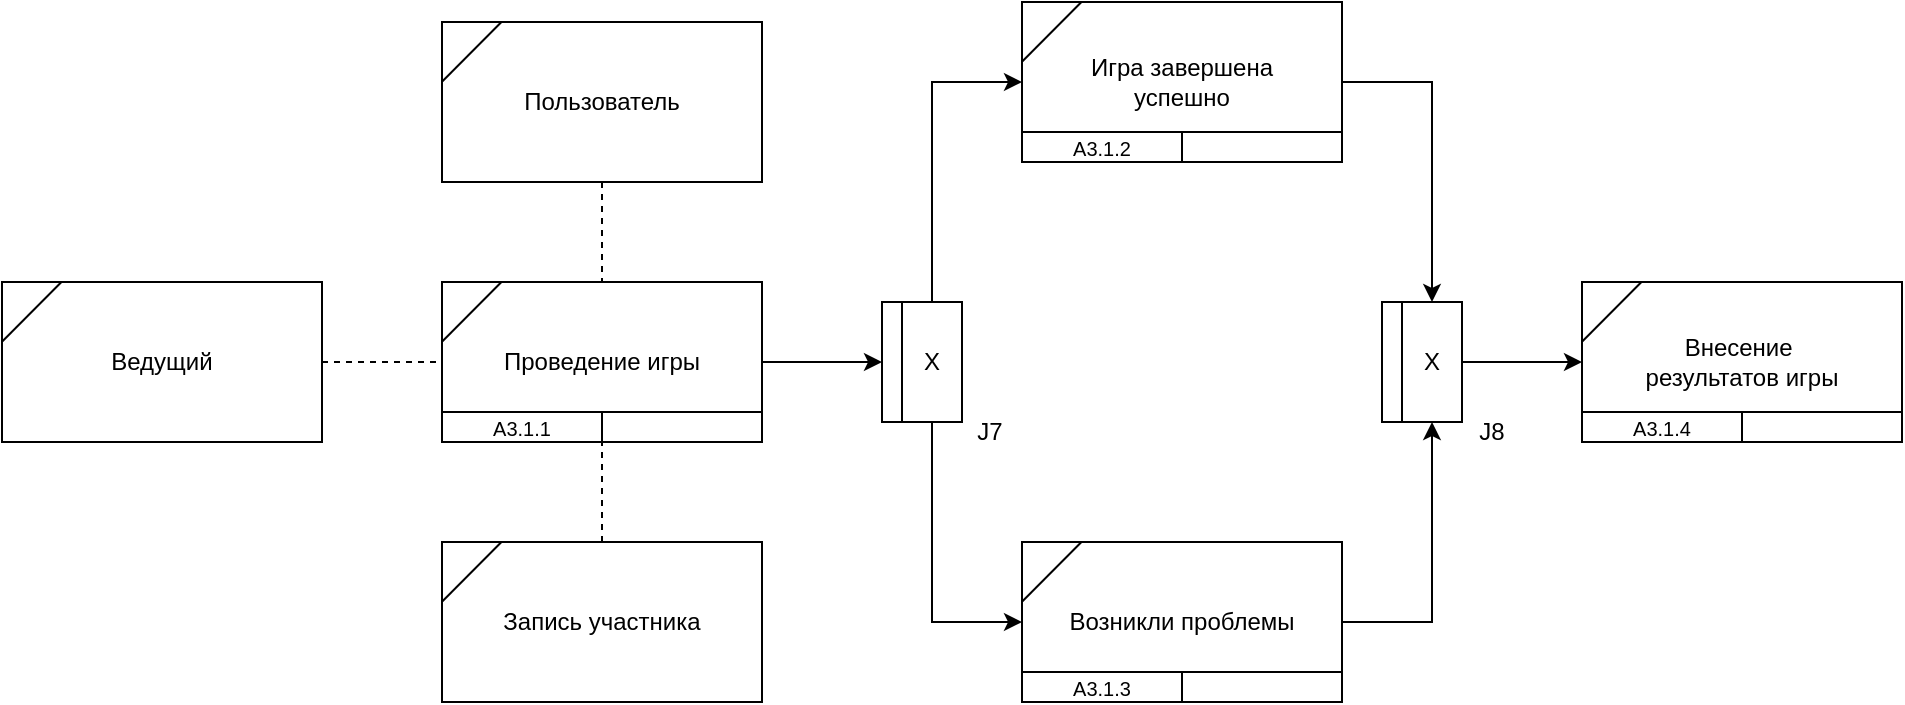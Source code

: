 <mxfile version="24.7.16">
  <diagram name="Страница — 1" id="3CPMpLebl-1jjfJIK-z_">
    <mxGraphModel dx="2251" dy="945" grid="1" gridSize="10" guides="1" tooltips="1" connect="1" arrows="1" fold="1" page="1" pageScale="1" pageWidth="827" pageHeight="1169" math="0" shadow="0">
      <root>
        <mxCell id="0" />
        <mxCell id="1" parent="0" />
        <mxCell id="FRs5H7n3xmvRlvuZ6DSw-3" value="" style="group" vertex="1" connectable="0" parent="1">
          <mxGeometry x="110" y="240" width="160" height="80" as="geometry" />
        </mxCell>
        <mxCell id="FRs5H7n3xmvRlvuZ6DSw-1" value="Проведение игры" style="rounded=0;whiteSpace=wrap;html=1;" vertex="1" parent="FRs5H7n3xmvRlvuZ6DSw-3">
          <mxGeometry width="160" height="80" as="geometry" />
        </mxCell>
        <mxCell id="FRs5H7n3xmvRlvuZ6DSw-2" value="" style="endArrow=none;html=1;rounded=0;entryX=0.185;entryY=0.002;entryDx=0;entryDy=0;exitX=0;exitY=0.373;exitDx=0;exitDy=0;entryPerimeter=0;exitPerimeter=0;" edge="1" parent="FRs5H7n3xmvRlvuZ6DSw-3" source="FRs5H7n3xmvRlvuZ6DSw-1" target="FRs5H7n3xmvRlvuZ6DSw-1">
          <mxGeometry width="50" height="50" relative="1" as="geometry">
            <mxPoint x="-10.0" y="5.684e-14" as="sourcePoint" />
            <mxPoint x="32.6" y="-39.78" as="targetPoint" />
          </mxGeometry>
        </mxCell>
        <mxCell id="FRs5H7n3xmvRlvuZ6DSw-12" value="&lt;font style=&quot;font-size: 10px;&quot;&gt;А3.1.1&lt;/font&gt;" style="rounded=0;whiteSpace=wrap;html=1;" vertex="1" parent="FRs5H7n3xmvRlvuZ6DSw-3">
          <mxGeometry y="65" width="80" height="15" as="geometry" />
        </mxCell>
        <mxCell id="FRs5H7n3xmvRlvuZ6DSw-14" value="" style="rounded=0;whiteSpace=wrap;html=1;" vertex="1" parent="FRs5H7n3xmvRlvuZ6DSw-3">
          <mxGeometry x="80" y="65" width="80" height="15" as="geometry" />
        </mxCell>
        <mxCell id="FRs5H7n3xmvRlvuZ6DSw-6" value="" style="group" vertex="1" connectable="0" parent="1">
          <mxGeometry x="330" y="250" width="40" height="60" as="geometry" />
        </mxCell>
        <mxCell id="FRs5H7n3xmvRlvuZ6DSw-4" value="Х" style="rounded=0;whiteSpace=wrap;html=1;" vertex="1" parent="FRs5H7n3xmvRlvuZ6DSw-6">
          <mxGeometry x="10" width="30" height="60" as="geometry" />
        </mxCell>
        <mxCell id="FRs5H7n3xmvRlvuZ6DSw-5" value="" style="rounded=0;whiteSpace=wrap;html=1;" vertex="1" parent="FRs5H7n3xmvRlvuZ6DSw-6">
          <mxGeometry width="10" height="60" as="geometry" />
        </mxCell>
        <mxCell id="FRs5H7n3xmvRlvuZ6DSw-7" style="edgeStyle=orthogonalEdgeStyle;rounded=0;orthogonalLoop=1;jettySize=auto;html=1;entryX=0;entryY=0.5;entryDx=0;entryDy=0;" edge="1" parent="1" source="FRs5H7n3xmvRlvuZ6DSw-1" target="FRs5H7n3xmvRlvuZ6DSw-5">
          <mxGeometry relative="1" as="geometry" />
        </mxCell>
        <mxCell id="FRs5H7n3xmvRlvuZ6DSw-8" value="" style="group" vertex="1" connectable="0" parent="1">
          <mxGeometry x="110" y="110" width="160" height="80" as="geometry" />
        </mxCell>
        <mxCell id="FRs5H7n3xmvRlvuZ6DSw-9" value="Пользователь" style="rounded=0;whiteSpace=wrap;html=1;" vertex="1" parent="FRs5H7n3xmvRlvuZ6DSw-8">
          <mxGeometry width="160" height="80" as="geometry" />
        </mxCell>
        <mxCell id="FRs5H7n3xmvRlvuZ6DSw-10" value="" style="endArrow=none;html=1;rounded=0;entryX=0.185;entryY=0.002;entryDx=0;entryDy=0;exitX=0;exitY=0.373;exitDx=0;exitDy=0;entryPerimeter=0;exitPerimeter=0;" edge="1" parent="FRs5H7n3xmvRlvuZ6DSw-8" source="FRs5H7n3xmvRlvuZ6DSw-9" target="FRs5H7n3xmvRlvuZ6DSw-9">
          <mxGeometry width="50" height="50" relative="1" as="geometry">
            <mxPoint x="-10.0" y="5.684e-14" as="sourcePoint" />
            <mxPoint x="32.6" y="-39.78" as="targetPoint" />
          </mxGeometry>
        </mxCell>
        <mxCell id="FRs5H7n3xmvRlvuZ6DSw-11" style="edgeStyle=orthogonalEdgeStyle;rounded=0;orthogonalLoop=1;jettySize=auto;html=1;endArrow=none;endFill=0;dashed=1;" edge="1" parent="1" source="FRs5H7n3xmvRlvuZ6DSw-9" target="FRs5H7n3xmvRlvuZ6DSw-1">
          <mxGeometry relative="1" as="geometry" />
        </mxCell>
        <mxCell id="FRs5H7n3xmvRlvuZ6DSw-15" value="" style="group" vertex="1" connectable="0" parent="1">
          <mxGeometry x="110" y="370" width="160" height="80" as="geometry" />
        </mxCell>
        <mxCell id="FRs5H7n3xmvRlvuZ6DSw-16" value="Запись участника" style="rounded=0;whiteSpace=wrap;html=1;" vertex="1" parent="FRs5H7n3xmvRlvuZ6DSw-15">
          <mxGeometry width="160" height="80" as="geometry" />
        </mxCell>
        <mxCell id="FRs5H7n3xmvRlvuZ6DSw-17" value="" style="endArrow=none;html=1;rounded=0;entryX=0.185;entryY=0.002;entryDx=0;entryDy=0;exitX=0;exitY=0.373;exitDx=0;exitDy=0;entryPerimeter=0;exitPerimeter=0;" edge="1" parent="FRs5H7n3xmvRlvuZ6DSw-15" source="FRs5H7n3xmvRlvuZ6DSw-16" target="FRs5H7n3xmvRlvuZ6DSw-16">
          <mxGeometry width="50" height="50" relative="1" as="geometry">
            <mxPoint x="-10.0" y="5.684e-14" as="sourcePoint" />
            <mxPoint x="32.6" y="-39.78" as="targetPoint" />
          </mxGeometry>
        </mxCell>
        <mxCell id="FRs5H7n3xmvRlvuZ6DSw-18" style="edgeStyle=orthogonalEdgeStyle;rounded=0;orthogonalLoop=1;jettySize=auto;html=1;entryX=0;entryY=1;entryDx=0;entryDy=0;endArrow=none;endFill=0;dashed=1;" edge="1" parent="1" source="FRs5H7n3xmvRlvuZ6DSw-16" target="FRs5H7n3xmvRlvuZ6DSw-14">
          <mxGeometry relative="1" as="geometry" />
        </mxCell>
        <mxCell id="FRs5H7n3xmvRlvuZ6DSw-19" value="" style="group" vertex="1" connectable="0" parent="1">
          <mxGeometry x="400" y="100" width="160" height="80" as="geometry" />
        </mxCell>
        <mxCell id="FRs5H7n3xmvRlvuZ6DSw-20" value="Игра&amp;nbsp;&lt;span style=&quot;background-color: initial;&quot;&gt;завершена&lt;/span&gt;&lt;div&gt;&lt;span style=&quot;background-color: initial;&quot;&gt;успешно&lt;/span&gt;&lt;/div&gt;" style="rounded=0;whiteSpace=wrap;html=1;" vertex="1" parent="FRs5H7n3xmvRlvuZ6DSw-19">
          <mxGeometry width="160" height="80" as="geometry" />
        </mxCell>
        <mxCell id="FRs5H7n3xmvRlvuZ6DSw-21" value="" style="endArrow=none;html=1;rounded=0;entryX=0.185;entryY=0.002;entryDx=0;entryDy=0;exitX=0;exitY=0.373;exitDx=0;exitDy=0;entryPerimeter=0;exitPerimeter=0;" edge="1" parent="FRs5H7n3xmvRlvuZ6DSw-19" source="FRs5H7n3xmvRlvuZ6DSw-20" target="FRs5H7n3xmvRlvuZ6DSw-20">
          <mxGeometry width="50" height="50" relative="1" as="geometry">
            <mxPoint x="-10.0" y="5.684e-14" as="sourcePoint" />
            <mxPoint x="32.6" y="-39.78" as="targetPoint" />
          </mxGeometry>
        </mxCell>
        <mxCell id="FRs5H7n3xmvRlvuZ6DSw-22" value="&lt;font style=&quot;font-size: 10px;&quot;&gt;А3.1.2&lt;/font&gt;" style="rounded=0;whiteSpace=wrap;html=1;" vertex="1" parent="FRs5H7n3xmvRlvuZ6DSw-19">
          <mxGeometry y="65" width="80" height="15" as="geometry" />
        </mxCell>
        <mxCell id="FRs5H7n3xmvRlvuZ6DSw-23" value="" style="rounded=0;whiteSpace=wrap;html=1;" vertex="1" parent="FRs5H7n3xmvRlvuZ6DSw-19">
          <mxGeometry x="80" y="65" width="80" height="15" as="geometry" />
        </mxCell>
        <mxCell id="FRs5H7n3xmvRlvuZ6DSw-24" value="" style="group" vertex="1" connectable="0" parent="1">
          <mxGeometry x="400" y="370" width="160" height="80" as="geometry" />
        </mxCell>
        <mxCell id="FRs5H7n3xmvRlvuZ6DSw-25" value="Возникли проблемы" style="rounded=0;whiteSpace=wrap;html=1;" vertex="1" parent="FRs5H7n3xmvRlvuZ6DSw-24">
          <mxGeometry width="160" height="80" as="geometry" />
        </mxCell>
        <mxCell id="FRs5H7n3xmvRlvuZ6DSw-26" value="" style="endArrow=none;html=1;rounded=0;entryX=0.185;entryY=0.002;entryDx=0;entryDy=0;exitX=0;exitY=0.373;exitDx=0;exitDy=0;entryPerimeter=0;exitPerimeter=0;" edge="1" parent="FRs5H7n3xmvRlvuZ6DSw-24" source="FRs5H7n3xmvRlvuZ6DSw-25" target="FRs5H7n3xmvRlvuZ6DSw-25">
          <mxGeometry width="50" height="50" relative="1" as="geometry">
            <mxPoint x="-10.0" y="5.684e-14" as="sourcePoint" />
            <mxPoint x="32.6" y="-39.78" as="targetPoint" />
          </mxGeometry>
        </mxCell>
        <mxCell id="FRs5H7n3xmvRlvuZ6DSw-27" value="&lt;font style=&quot;font-size: 10px;&quot;&gt;А3.1.3&lt;/font&gt;" style="rounded=0;whiteSpace=wrap;html=1;" vertex="1" parent="FRs5H7n3xmvRlvuZ6DSw-24">
          <mxGeometry y="65" width="80" height="15" as="geometry" />
        </mxCell>
        <mxCell id="FRs5H7n3xmvRlvuZ6DSw-28" value="" style="rounded=0;whiteSpace=wrap;html=1;" vertex="1" parent="FRs5H7n3xmvRlvuZ6DSw-24">
          <mxGeometry x="80" y="65" width="80" height="15" as="geometry" />
        </mxCell>
        <mxCell id="FRs5H7n3xmvRlvuZ6DSw-29" style="edgeStyle=orthogonalEdgeStyle;rounded=0;orthogonalLoop=1;jettySize=auto;html=1;entryX=0;entryY=0.5;entryDx=0;entryDy=0;exitX=0.5;exitY=0;exitDx=0;exitDy=0;" edge="1" parent="1" source="FRs5H7n3xmvRlvuZ6DSw-4" target="FRs5H7n3xmvRlvuZ6DSw-20">
          <mxGeometry relative="1" as="geometry" />
        </mxCell>
        <mxCell id="FRs5H7n3xmvRlvuZ6DSw-30" style="edgeStyle=orthogonalEdgeStyle;rounded=0;orthogonalLoop=1;jettySize=auto;html=1;entryX=0;entryY=0.5;entryDx=0;entryDy=0;exitX=0.5;exitY=1;exitDx=0;exitDy=0;" edge="1" parent="1" source="FRs5H7n3xmvRlvuZ6DSw-4" target="FRs5H7n3xmvRlvuZ6DSw-25">
          <mxGeometry relative="1" as="geometry" />
        </mxCell>
        <mxCell id="FRs5H7n3xmvRlvuZ6DSw-31" value="" style="group" vertex="1" connectable="0" parent="1">
          <mxGeometry x="580" y="250" width="40" height="60" as="geometry" />
        </mxCell>
        <mxCell id="FRs5H7n3xmvRlvuZ6DSw-32" value="Х" style="rounded=0;whiteSpace=wrap;html=1;" vertex="1" parent="FRs5H7n3xmvRlvuZ6DSw-31">
          <mxGeometry x="10" width="30" height="60" as="geometry" />
        </mxCell>
        <mxCell id="FRs5H7n3xmvRlvuZ6DSw-33" value="" style="rounded=0;whiteSpace=wrap;html=1;" vertex="1" parent="FRs5H7n3xmvRlvuZ6DSw-31">
          <mxGeometry width="10" height="60" as="geometry" />
        </mxCell>
        <mxCell id="FRs5H7n3xmvRlvuZ6DSw-35" style="edgeStyle=orthogonalEdgeStyle;rounded=0;orthogonalLoop=1;jettySize=auto;html=1;entryX=0.5;entryY=0;entryDx=0;entryDy=0;" edge="1" parent="1" source="FRs5H7n3xmvRlvuZ6DSw-20" target="FRs5H7n3xmvRlvuZ6DSw-32">
          <mxGeometry relative="1" as="geometry" />
        </mxCell>
        <mxCell id="FRs5H7n3xmvRlvuZ6DSw-36" style="edgeStyle=orthogonalEdgeStyle;rounded=0;orthogonalLoop=1;jettySize=auto;html=1;entryX=0.5;entryY=1;entryDx=0;entryDy=0;" edge="1" parent="1" source="FRs5H7n3xmvRlvuZ6DSw-25" target="FRs5H7n3xmvRlvuZ6DSw-32">
          <mxGeometry relative="1" as="geometry">
            <mxPoint x="645" y="312" as="targetPoint" />
          </mxGeometry>
        </mxCell>
        <mxCell id="FRs5H7n3xmvRlvuZ6DSw-37" value="J7" style="text;html=1;align=center;verticalAlign=middle;whiteSpace=wrap;rounded=0;" vertex="1" parent="1">
          <mxGeometry x="354" y="300" width="60" height="30" as="geometry" />
        </mxCell>
        <mxCell id="FRs5H7n3xmvRlvuZ6DSw-38" value="J8" style="text;html=1;align=center;verticalAlign=middle;whiteSpace=wrap;rounded=0;" vertex="1" parent="1">
          <mxGeometry x="610" y="300" width="50" height="30" as="geometry" />
        </mxCell>
        <mxCell id="FRs5H7n3xmvRlvuZ6DSw-44" style="edgeStyle=orthogonalEdgeStyle;rounded=0;orthogonalLoop=1;jettySize=auto;html=1;entryX=0;entryY=0.5;entryDx=0;entryDy=0;" edge="1" parent="1" source="FRs5H7n3xmvRlvuZ6DSw-32">
          <mxGeometry relative="1" as="geometry">
            <mxPoint x="680" y="280" as="targetPoint" />
          </mxGeometry>
        </mxCell>
        <mxCell id="FRs5H7n3xmvRlvuZ6DSw-78" value="" style="group" vertex="1" connectable="0" parent="1">
          <mxGeometry x="-110" y="240" width="160" height="80" as="geometry" />
        </mxCell>
        <mxCell id="FRs5H7n3xmvRlvuZ6DSw-79" value="Ведущий" style="rounded=0;whiteSpace=wrap;html=1;" vertex="1" parent="FRs5H7n3xmvRlvuZ6DSw-78">
          <mxGeometry width="160" height="80" as="geometry" />
        </mxCell>
        <mxCell id="FRs5H7n3xmvRlvuZ6DSw-80" value="" style="endArrow=none;html=1;rounded=0;entryX=0.185;entryY=0.002;entryDx=0;entryDy=0;exitX=0;exitY=0.373;exitDx=0;exitDy=0;entryPerimeter=0;exitPerimeter=0;" edge="1" parent="FRs5H7n3xmvRlvuZ6DSw-78" source="FRs5H7n3xmvRlvuZ6DSw-79" target="FRs5H7n3xmvRlvuZ6DSw-79">
          <mxGeometry width="50" height="50" relative="1" as="geometry">
            <mxPoint x="-10.0" y="5.684e-14" as="sourcePoint" />
            <mxPoint x="32.6" y="-39.78" as="targetPoint" />
          </mxGeometry>
        </mxCell>
        <mxCell id="FRs5H7n3xmvRlvuZ6DSw-81" style="edgeStyle=orthogonalEdgeStyle;rounded=0;orthogonalLoop=1;jettySize=auto;html=1;entryX=0;entryY=0.5;entryDx=0;entryDy=0;endArrow=none;endFill=0;dashed=1;" edge="1" parent="1" source="FRs5H7n3xmvRlvuZ6DSw-79" target="FRs5H7n3xmvRlvuZ6DSw-1">
          <mxGeometry relative="1" as="geometry" />
        </mxCell>
        <mxCell id="FRs5H7n3xmvRlvuZ6DSw-82" value="" style="group" vertex="1" connectable="0" parent="1">
          <mxGeometry x="680" y="240" width="160" height="80" as="geometry" />
        </mxCell>
        <mxCell id="FRs5H7n3xmvRlvuZ6DSw-83" value="Внесение&amp;nbsp;&lt;div&gt;результатов игры&lt;/div&gt;" style="rounded=0;whiteSpace=wrap;html=1;" vertex="1" parent="FRs5H7n3xmvRlvuZ6DSw-82">
          <mxGeometry width="160" height="80" as="geometry" />
        </mxCell>
        <mxCell id="FRs5H7n3xmvRlvuZ6DSw-84" value="" style="endArrow=none;html=1;rounded=0;entryX=0.185;entryY=0.002;entryDx=0;entryDy=0;exitX=0;exitY=0.373;exitDx=0;exitDy=0;entryPerimeter=0;exitPerimeter=0;" edge="1" parent="FRs5H7n3xmvRlvuZ6DSw-82" source="FRs5H7n3xmvRlvuZ6DSw-83" target="FRs5H7n3xmvRlvuZ6DSw-83">
          <mxGeometry width="50" height="50" relative="1" as="geometry">
            <mxPoint x="-10.0" y="5.684e-14" as="sourcePoint" />
            <mxPoint x="32.6" y="-39.78" as="targetPoint" />
          </mxGeometry>
        </mxCell>
        <mxCell id="FRs5H7n3xmvRlvuZ6DSw-85" value="&lt;font style=&quot;font-size: 10px;&quot;&gt;А3.1.4&lt;/font&gt;" style="rounded=0;whiteSpace=wrap;html=1;" vertex="1" parent="FRs5H7n3xmvRlvuZ6DSw-82">
          <mxGeometry y="65" width="80" height="15" as="geometry" />
        </mxCell>
        <mxCell id="FRs5H7n3xmvRlvuZ6DSw-86" value="" style="rounded=0;whiteSpace=wrap;html=1;" vertex="1" parent="FRs5H7n3xmvRlvuZ6DSw-82">
          <mxGeometry x="80" y="65" width="80" height="15" as="geometry" />
        </mxCell>
      </root>
    </mxGraphModel>
  </diagram>
</mxfile>
